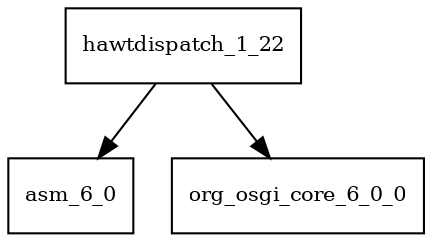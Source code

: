 digraph hawtdispatch_1_22_dependencies {
  node [shape = box, fontsize=10.0];
  hawtdispatch_1_22 -> asm_6_0;
  hawtdispatch_1_22 -> org_osgi_core_6_0_0;
}
